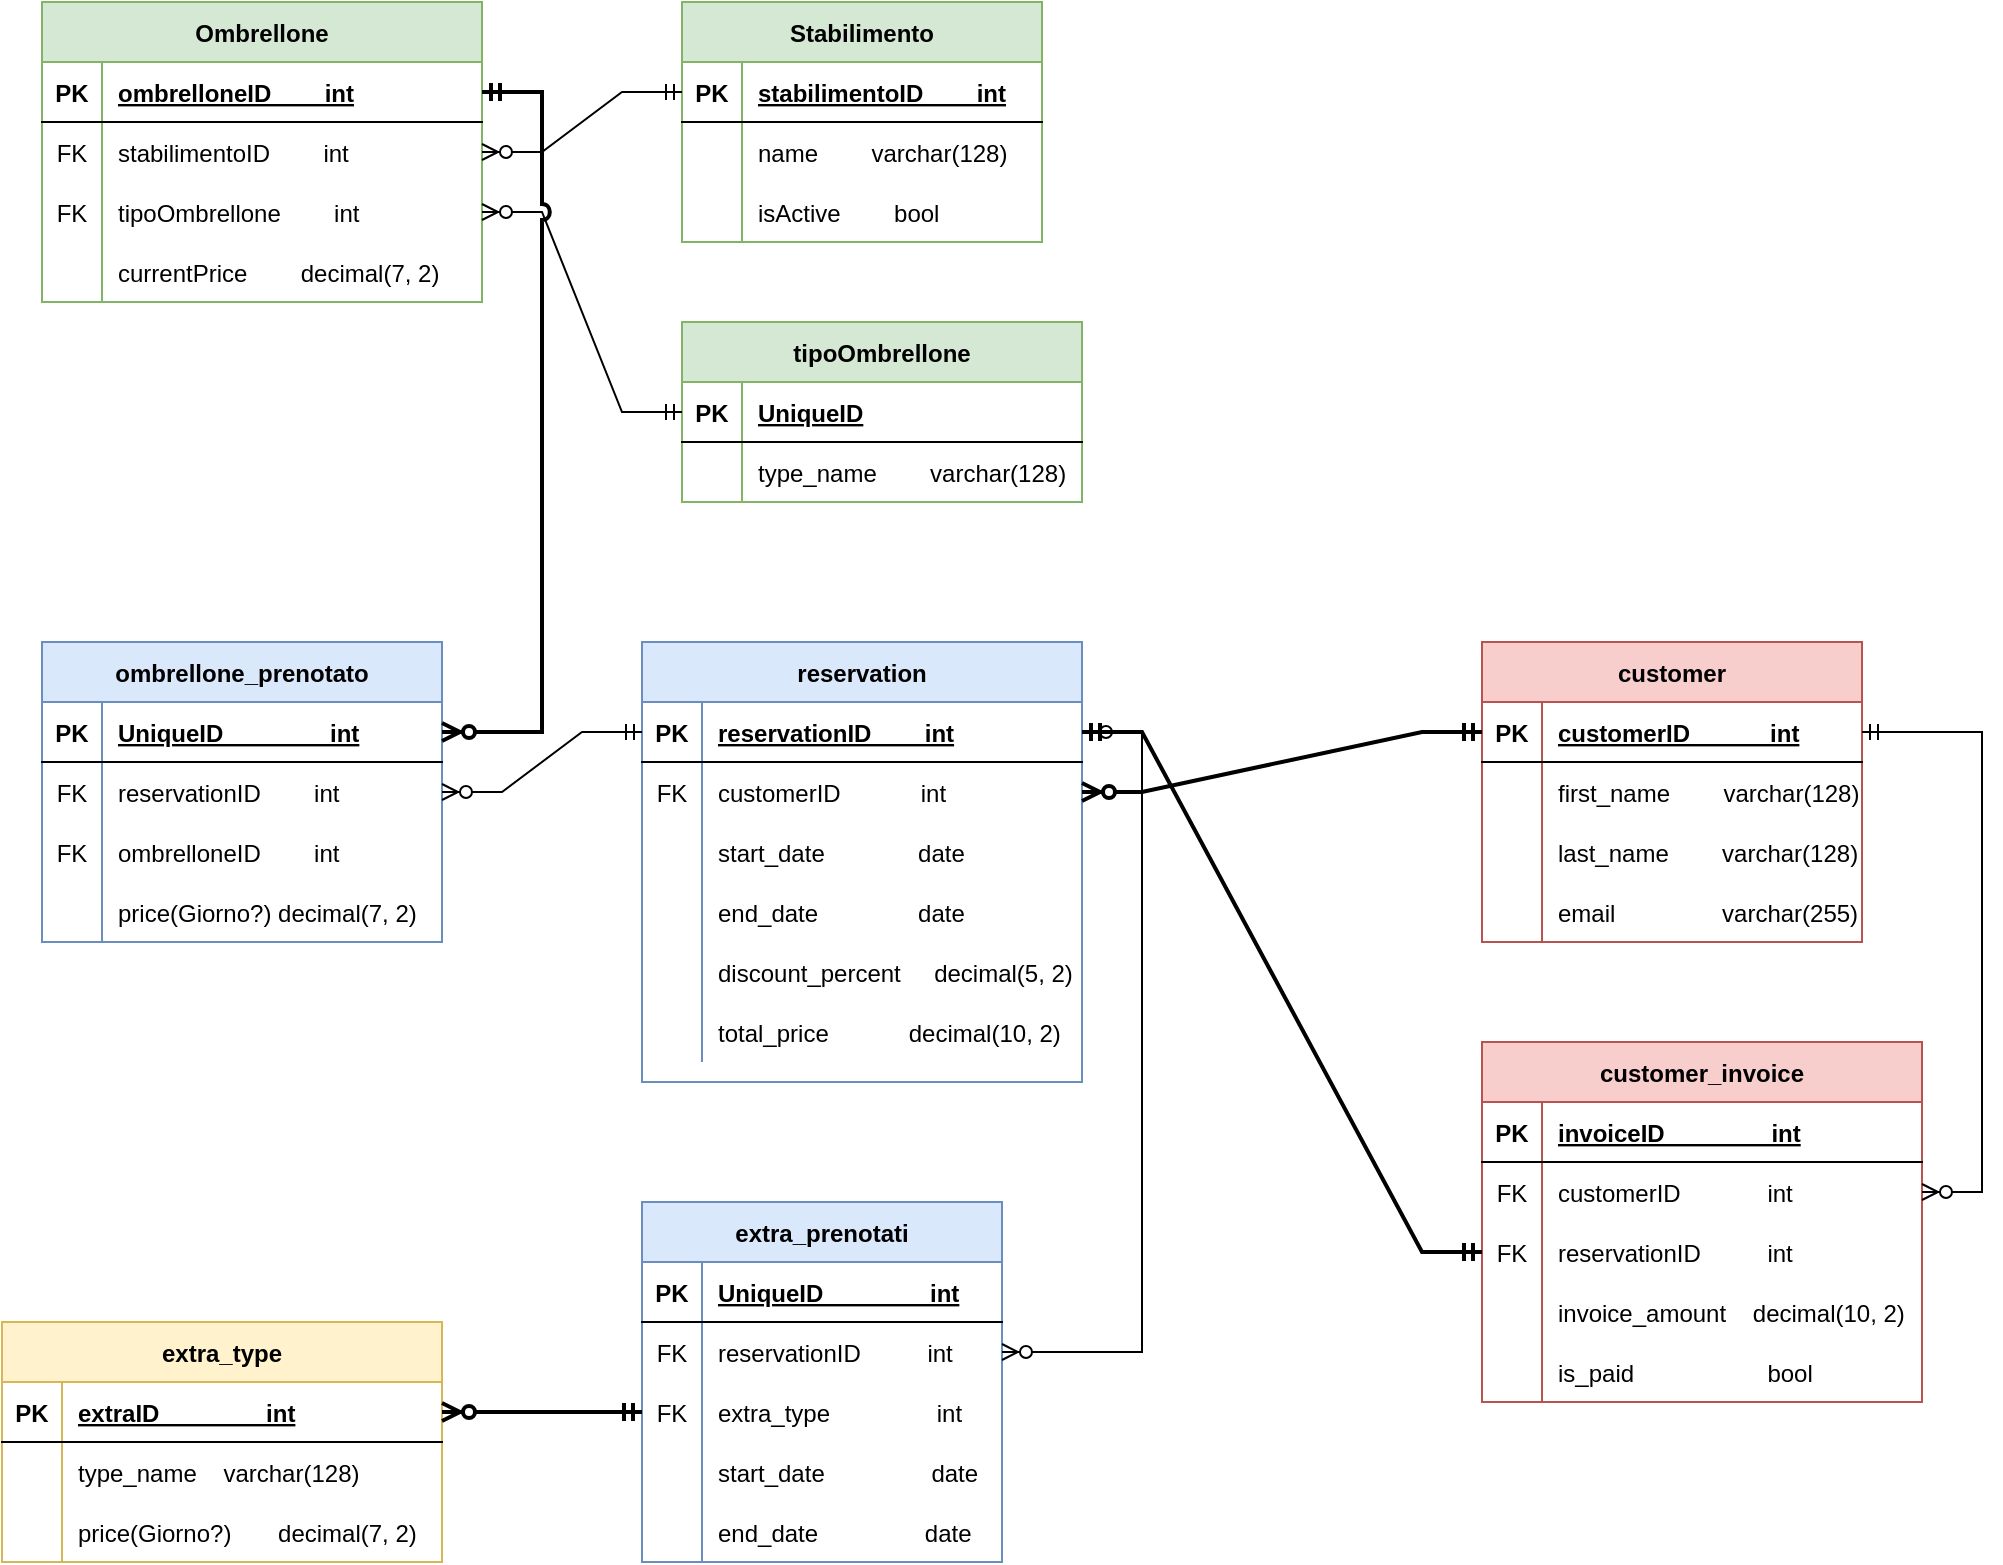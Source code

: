 <mxfile version="20.3.0" type="device"><diagram id="E8_Yv8nncWPbSeWfx9Kc" name="Pagina-1"><mxGraphModel dx="1102" dy="685" grid="1" gridSize="10" guides="1" tooltips="1" connect="1" arrows="1" fold="1" page="1" pageScale="1" pageWidth="827" pageHeight="1169" math="0" shadow="0"><root><mxCell id="0"/><mxCell id="1" parent="0"/><mxCell id="xMfqbGhzzLe_fZHRgeWY-1" value="Stabilimento" style="shape=table;startSize=30;container=1;collapsible=1;childLayout=tableLayout;fixedRows=1;rowLines=0;fontStyle=1;align=center;resizeLast=1;fillColor=#d5e8d4;strokeColor=#82b366;" parent="1" vertex="1"><mxGeometry x="360" y="40" width="180" height="120" as="geometry"/></mxCell><mxCell id="xMfqbGhzzLe_fZHRgeWY-2" value="" style="shape=tableRow;horizontal=0;startSize=0;swimlaneHead=0;swimlaneBody=0;fillColor=none;collapsible=0;dropTarget=0;points=[[0,0.5],[1,0.5]];portConstraint=eastwest;top=0;left=0;right=0;bottom=1;" parent="xMfqbGhzzLe_fZHRgeWY-1" vertex="1"><mxGeometry y="30" width="180" height="30" as="geometry"/></mxCell><mxCell id="xMfqbGhzzLe_fZHRgeWY-3" value="PK" style="shape=partialRectangle;connectable=0;fillColor=none;top=0;left=0;bottom=0;right=0;fontStyle=1;overflow=hidden;" parent="xMfqbGhzzLe_fZHRgeWY-2" vertex="1"><mxGeometry width="30" height="30" as="geometry"><mxRectangle width="30" height="30" as="alternateBounds"/></mxGeometry></mxCell><mxCell id="xMfqbGhzzLe_fZHRgeWY-4" value="stabilimentoID        int" style="shape=partialRectangle;connectable=0;fillColor=none;top=0;left=0;bottom=0;right=0;align=left;spacingLeft=6;fontStyle=5;overflow=hidden;" parent="xMfqbGhzzLe_fZHRgeWY-2" vertex="1"><mxGeometry x="30" width="150" height="30" as="geometry"><mxRectangle width="150" height="30" as="alternateBounds"/></mxGeometry></mxCell><mxCell id="xMfqbGhzzLe_fZHRgeWY-5" value="" style="shape=tableRow;horizontal=0;startSize=0;swimlaneHead=0;swimlaneBody=0;fillColor=none;collapsible=0;dropTarget=0;points=[[0,0.5],[1,0.5]];portConstraint=eastwest;top=0;left=0;right=0;bottom=0;" parent="xMfqbGhzzLe_fZHRgeWY-1" vertex="1"><mxGeometry y="60" width="180" height="30" as="geometry"/></mxCell><mxCell id="xMfqbGhzzLe_fZHRgeWY-6" value="" style="shape=partialRectangle;connectable=0;fillColor=none;top=0;left=0;bottom=0;right=0;editable=1;overflow=hidden;" parent="xMfqbGhzzLe_fZHRgeWY-5" vertex="1"><mxGeometry width="30" height="30" as="geometry"><mxRectangle width="30" height="30" as="alternateBounds"/></mxGeometry></mxCell><mxCell id="xMfqbGhzzLe_fZHRgeWY-7" value="name        varchar(128)" style="shape=partialRectangle;connectable=0;fillColor=none;top=0;left=0;bottom=0;right=0;align=left;spacingLeft=6;overflow=hidden;" parent="xMfqbGhzzLe_fZHRgeWY-5" vertex="1"><mxGeometry x="30" width="150" height="30" as="geometry"><mxRectangle width="150" height="30" as="alternateBounds"/></mxGeometry></mxCell><mxCell id="xMfqbGhzzLe_fZHRgeWY-8" value="" style="shape=tableRow;horizontal=0;startSize=0;swimlaneHead=0;swimlaneBody=0;fillColor=none;collapsible=0;dropTarget=0;points=[[0,0.5],[1,0.5]];portConstraint=eastwest;top=0;left=0;right=0;bottom=0;" parent="xMfqbGhzzLe_fZHRgeWY-1" vertex="1"><mxGeometry y="90" width="180" height="30" as="geometry"/></mxCell><mxCell id="xMfqbGhzzLe_fZHRgeWY-9" value="" style="shape=partialRectangle;connectable=0;fillColor=none;top=0;left=0;bottom=0;right=0;editable=1;overflow=hidden;" parent="xMfqbGhzzLe_fZHRgeWY-8" vertex="1"><mxGeometry width="30" height="30" as="geometry"><mxRectangle width="30" height="30" as="alternateBounds"/></mxGeometry></mxCell><mxCell id="xMfqbGhzzLe_fZHRgeWY-10" value="isActive        bool" style="shape=partialRectangle;connectable=0;fillColor=none;top=0;left=0;bottom=0;right=0;align=left;spacingLeft=6;overflow=hidden;" parent="xMfqbGhzzLe_fZHRgeWY-8" vertex="1"><mxGeometry x="30" width="150" height="30" as="geometry"><mxRectangle width="150" height="30" as="alternateBounds"/></mxGeometry></mxCell><mxCell id="xMfqbGhzzLe_fZHRgeWY-18" value="tipoOmbrellone" style="shape=table;startSize=30;container=1;collapsible=1;childLayout=tableLayout;fixedRows=1;rowLines=0;fontStyle=1;align=center;resizeLast=1;fillColor=#d5e8d4;strokeColor=#82b366;" parent="1" vertex="1"><mxGeometry x="360" y="200" width="200" height="90" as="geometry"/></mxCell><mxCell id="xMfqbGhzzLe_fZHRgeWY-19" value="" style="shape=tableRow;horizontal=0;startSize=0;swimlaneHead=0;swimlaneBody=0;fillColor=none;collapsible=0;dropTarget=0;points=[[0,0.5],[1,0.5]];portConstraint=eastwest;top=0;left=0;right=0;bottom=1;" parent="xMfqbGhzzLe_fZHRgeWY-18" vertex="1"><mxGeometry y="30" width="200" height="30" as="geometry"/></mxCell><mxCell id="xMfqbGhzzLe_fZHRgeWY-20" value="PK" style="shape=partialRectangle;connectable=0;fillColor=none;top=0;left=0;bottom=0;right=0;fontStyle=1;overflow=hidden;" parent="xMfqbGhzzLe_fZHRgeWY-19" vertex="1"><mxGeometry width="30" height="30" as="geometry"><mxRectangle width="30" height="30" as="alternateBounds"/></mxGeometry></mxCell><mxCell id="xMfqbGhzzLe_fZHRgeWY-21" value="UniqueID" style="shape=partialRectangle;connectable=0;fillColor=none;top=0;left=0;bottom=0;right=0;align=left;spacingLeft=6;fontStyle=5;overflow=hidden;" parent="xMfqbGhzzLe_fZHRgeWY-19" vertex="1"><mxGeometry x="30" width="170" height="30" as="geometry"><mxRectangle width="170" height="30" as="alternateBounds"/></mxGeometry></mxCell><mxCell id="xMfqbGhzzLe_fZHRgeWY-22" value="" style="shape=tableRow;horizontal=0;startSize=0;swimlaneHead=0;swimlaneBody=0;fillColor=none;collapsible=0;dropTarget=0;points=[[0,0.5],[1,0.5]];portConstraint=eastwest;top=0;left=0;right=0;bottom=0;" parent="xMfqbGhzzLe_fZHRgeWY-18" vertex="1"><mxGeometry y="60" width="200" height="30" as="geometry"/></mxCell><mxCell id="xMfqbGhzzLe_fZHRgeWY-23" value="" style="shape=partialRectangle;connectable=0;fillColor=none;top=0;left=0;bottom=0;right=0;editable=1;overflow=hidden;" parent="xMfqbGhzzLe_fZHRgeWY-22" vertex="1"><mxGeometry width="30" height="30" as="geometry"><mxRectangle width="30" height="30" as="alternateBounds"/></mxGeometry></mxCell><mxCell id="xMfqbGhzzLe_fZHRgeWY-24" value="type_name        varchar(128)" style="shape=partialRectangle;connectable=0;fillColor=none;top=0;left=0;bottom=0;right=0;align=left;spacingLeft=6;overflow=hidden;" parent="xMfqbGhzzLe_fZHRgeWY-22" vertex="1"><mxGeometry x="30" width="170" height="30" as="geometry"><mxRectangle width="170" height="30" as="alternateBounds"/></mxGeometry></mxCell><mxCell id="xMfqbGhzzLe_fZHRgeWY-31" value="Ombrellone" style="shape=table;startSize=30;container=1;collapsible=1;childLayout=tableLayout;fixedRows=1;rowLines=0;fontStyle=1;align=center;resizeLast=1;fillColor=#d5e8d4;strokeColor=#82b366;" parent="1" vertex="1"><mxGeometry x="40" y="40" width="220" height="150" as="geometry"/></mxCell><mxCell id="xMfqbGhzzLe_fZHRgeWY-32" value="" style="shape=tableRow;horizontal=0;startSize=0;swimlaneHead=0;swimlaneBody=0;fillColor=none;collapsible=0;dropTarget=0;points=[[0,0.5],[1,0.5]];portConstraint=eastwest;top=0;left=0;right=0;bottom=1;" parent="xMfqbGhzzLe_fZHRgeWY-31" vertex="1"><mxGeometry y="30" width="220" height="30" as="geometry"/></mxCell><mxCell id="xMfqbGhzzLe_fZHRgeWY-33" value="PK" style="shape=partialRectangle;connectable=0;fillColor=none;top=0;left=0;bottom=0;right=0;fontStyle=1;overflow=hidden;" parent="xMfqbGhzzLe_fZHRgeWY-32" vertex="1"><mxGeometry width="30" height="30" as="geometry"><mxRectangle width="30" height="30" as="alternateBounds"/></mxGeometry></mxCell><mxCell id="xMfqbGhzzLe_fZHRgeWY-34" value="ombrelloneID        int" style="shape=partialRectangle;connectable=0;fillColor=none;top=0;left=0;bottom=0;right=0;align=left;spacingLeft=6;fontStyle=5;overflow=hidden;" parent="xMfqbGhzzLe_fZHRgeWY-32" vertex="1"><mxGeometry x="30" width="190" height="30" as="geometry"><mxRectangle width="190" height="30" as="alternateBounds"/></mxGeometry></mxCell><mxCell id="xMfqbGhzzLe_fZHRgeWY-35" value="" style="shape=tableRow;horizontal=0;startSize=0;swimlaneHead=0;swimlaneBody=0;fillColor=none;collapsible=0;dropTarget=0;points=[[0,0.5],[1,0.5]];portConstraint=eastwest;top=0;left=0;right=0;bottom=0;" parent="xMfqbGhzzLe_fZHRgeWY-31" vertex="1"><mxGeometry y="60" width="220" height="30" as="geometry"/></mxCell><mxCell id="xMfqbGhzzLe_fZHRgeWY-36" value="FK" style="shape=partialRectangle;connectable=0;fillColor=none;top=0;left=0;bottom=0;right=0;editable=1;overflow=hidden;" parent="xMfqbGhzzLe_fZHRgeWY-35" vertex="1"><mxGeometry width="30" height="30" as="geometry"><mxRectangle width="30" height="30" as="alternateBounds"/></mxGeometry></mxCell><mxCell id="xMfqbGhzzLe_fZHRgeWY-37" value="stabilimentoID        int" style="shape=partialRectangle;connectable=0;fillColor=none;top=0;left=0;bottom=0;right=0;align=left;spacingLeft=6;overflow=hidden;" parent="xMfqbGhzzLe_fZHRgeWY-35" vertex="1"><mxGeometry x="30" width="190" height="30" as="geometry"><mxRectangle width="190" height="30" as="alternateBounds"/></mxGeometry></mxCell><mxCell id="xMfqbGhzzLe_fZHRgeWY-38" value="" style="shape=tableRow;horizontal=0;startSize=0;swimlaneHead=0;swimlaneBody=0;fillColor=none;collapsible=0;dropTarget=0;points=[[0,0.5],[1,0.5]];portConstraint=eastwest;top=0;left=0;right=0;bottom=0;" parent="xMfqbGhzzLe_fZHRgeWY-31" vertex="1"><mxGeometry y="90" width="220" height="30" as="geometry"/></mxCell><mxCell id="xMfqbGhzzLe_fZHRgeWY-39" value="FK" style="shape=partialRectangle;connectable=0;fillColor=none;top=0;left=0;bottom=0;right=0;editable=1;overflow=hidden;" parent="xMfqbGhzzLe_fZHRgeWY-38" vertex="1"><mxGeometry width="30" height="30" as="geometry"><mxRectangle width="30" height="30" as="alternateBounds"/></mxGeometry></mxCell><mxCell id="xMfqbGhzzLe_fZHRgeWY-40" value="tipoOmbrellone        int" style="shape=partialRectangle;connectable=0;fillColor=none;top=0;left=0;bottom=0;right=0;align=left;spacingLeft=6;overflow=hidden;" parent="xMfqbGhzzLe_fZHRgeWY-38" vertex="1"><mxGeometry x="30" width="190" height="30" as="geometry"><mxRectangle width="190" height="30" as="alternateBounds"/></mxGeometry></mxCell><mxCell id="xMfqbGhzzLe_fZHRgeWY-41" value="" style="shape=tableRow;horizontal=0;startSize=0;swimlaneHead=0;swimlaneBody=0;fillColor=none;collapsible=0;dropTarget=0;points=[[0,0.5],[1,0.5]];portConstraint=eastwest;top=0;left=0;right=0;bottom=0;" parent="xMfqbGhzzLe_fZHRgeWY-31" vertex="1"><mxGeometry y="120" width="220" height="30" as="geometry"/></mxCell><mxCell id="xMfqbGhzzLe_fZHRgeWY-42" value="" style="shape=partialRectangle;connectable=0;fillColor=none;top=0;left=0;bottom=0;right=0;editable=1;overflow=hidden;" parent="xMfqbGhzzLe_fZHRgeWY-41" vertex="1"><mxGeometry width="30" height="30" as="geometry"><mxRectangle width="30" height="30" as="alternateBounds"/></mxGeometry></mxCell><mxCell id="xMfqbGhzzLe_fZHRgeWY-43" value="currentPrice        decimal(7, 2)" style="shape=partialRectangle;connectable=0;fillColor=none;top=0;left=0;bottom=0;right=0;align=left;spacingLeft=6;overflow=hidden;" parent="xMfqbGhzzLe_fZHRgeWY-41" vertex="1"><mxGeometry x="30" width="190" height="30" as="geometry"><mxRectangle width="190" height="30" as="alternateBounds"/></mxGeometry></mxCell><mxCell id="xMfqbGhzzLe_fZHRgeWY-44" value="" style="edgeStyle=entityRelationEdgeStyle;fontSize=12;html=1;endArrow=ERzeroToMany;startArrow=ERmandOne;rounded=0;jumpStyle=arc;" parent="1" source="xMfqbGhzzLe_fZHRgeWY-19" target="xMfqbGhzzLe_fZHRgeWY-38" edge="1"><mxGeometry width="100" height="100" relative="1" as="geometry"><mxPoint x="360" y="200" as="sourcePoint"/><mxPoint x="460" y="100" as="targetPoint"/></mxGeometry></mxCell><mxCell id="xMfqbGhzzLe_fZHRgeWY-47" value="" style="edgeStyle=entityRelationEdgeStyle;fontSize=12;html=1;endArrow=ERzeroToMany;startArrow=ERmandOne;rounded=0;jumpStyle=arc;" parent="1" source="xMfqbGhzzLe_fZHRgeWY-2" target="xMfqbGhzzLe_fZHRgeWY-35" edge="1"><mxGeometry width="100" height="100" relative="1" as="geometry"><mxPoint x="50" y="90" as="sourcePoint"/><mxPoint x="-70" y="90" as="targetPoint"/></mxGeometry></mxCell><mxCell id="xMfqbGhzzLe_fZHRgeWY-48" value="ombrellone_prenotato" style="shape=table;startSize=30;container=1;collapsible=1;childLayout=tableLayout;fixedRows=1;rowLines=0;fontStyle=1;align=center;resizeLast=1;fillColor=#dae8fc;strokeColor=#6c8ebf;" parent="1" vertex="1"><mxGeometry x="40" y="360" width="200" height="150" as="geometry"/></mxCell><mxCell id="xMfqbGhzzLe_fZHRgeWY-49" value="" style="shape=tableRow;horizontal=0;startSize=0;swimlaneHead=0;swimlaneBody=0;fillColor=none;collapsible=0;dropTarget=0;points=[[0,0.5],[1,0.5]];portConstraint=eastwest;top=0;left=0;right=0;bottom=1;" parent="xMfqbGhzzLe_fZHRgeWY-48" vertex="1"><mxGeometry y="30" width="200" height="30" as="geometry"/></mxCell><mxCell id="xMfqbGhzzLe_fZHRgeWY-50" value="PK" style="shape=partialRectangle;connectable=0;fillColor=none;top=0;left=0;bottom=0;right=0;fontStyle=1;overflow=hidden;" parent="xMfqbGhzzLe_fZHRgeWY-49" vertex="1"><mxGeometry width="30" height="30" as="geometry"><mxRectangle width="30" height="30" as="alternateBounds"/></mxGeometry></mxCell><mxCell id="xMfqbGhzzLe_fZHRgeWY-51" value="UniqueID                int" style="shape=partialRectangle;connectable=0;fillColor=none;top=0;left=0;bottom=0;right=0;align=left;spacingLeft=6;fontStyle=5;overflow=hidden;" parent="xMfqbGhzzLe_fZHRgeWY-49" vertex="1"><mxGeometry x="30" width="170" height="30" as="geometry"><mxRectangle width="170" height="30" as="alternateBounds"/></mxGeometry></mxCell><mxCell id="xMfqbGhzzLe_fZHRgeWY-52" value="" style="shape=tableRow;horizontal=0;startSize=0;swimlaneHead=0;swimlaneBody=0;fillColor=none;collapsible=0;dropTarget=0;points=[[0,0.5],[1,0.5]];portConstraint=eastwest;top=0;left=0;right=0;bottom=0;" parent="xMfqbGhzzLe_fZHRgeWY-48" vertex="1"><mxGeometry y="60" width="200" height="30" as="geometry"/></mxCell><mxCell id="xMfqbGhzzLe_fZHRgeWY-53" value="FK" style="shape=partialRectangle;connectable=0;fillColor=none;top=0;left=0;bottom=0;right=0;editable=1;overflow=hidden;" parent="xMfqbGhzzLe_fZHRgeWY-52" vertex="1"><mxGeometry width="30" height="30" as="geometry"><mxRectangle width="30" height="30" as="alternateBounds"/></mxGeometry></mxCell><mxCell id="xMfqbGhzzLe_fZHRgeWY-54" value="reservationID        int" style="shape=partialRectangle;connectable=0;fillColor=none;top=0;left=0;bottom=0;right=0;align=left;spacingLeft=6;overflow=hidden;" parent="xMfqbGhzzLe_fZHRgeWY-52" vertex="1"><mxGeometry x="30" width="170" height="30" as="geometry"><mxRectangle width="170" height="30" as="alternateBounds"/></mxGeometry></mxCell><mxCell id="xMfqbGhzzLe_fZHRgeWY-55" value="" style="shape=tableRow;horizontal=0;startSize=0;swimlaneHead=0;swimlaneBody=0;fillColor=none;collapsible=0;dropTarget=0;points=[[0,0.5],[1,0.5]];portConstraint=eastwest;top=0;left=0;right=0;bottom=0;" parent="xMfqbGhzzLe_fZHRgeWY-48" vertex="1"><mxGeometry y="90" width="200" height="30" as="geometry"/></mxCell><mxCell id="xMfqbGhzzLe_fZHRgeWY-56" value="FK" style="shape=partialRectangle;connectable=0;fillColor=none;top=0;left=0;bottom=0;right=0;editable=1;overflow=hidden;" parent="xMfqbGhzzLe_fZHRgeWY-55" vertex="1"><mxGeometry width="30" height="30" as="geometry"><mxRectangle width="30" height="30" as="alternateBounds"/></mxGeometry></mxCell><mxCell id="xMfqbGhzzLe_fZHRgeWY-57" value="ombrelloneID        int" style="shape=partialRectangle;connectable=0;fillColor=none;top=0;left=0;bottom=0;right=0;align=left;spacingLeft=6;overflow=hidden;" parent="xMfqbGhzzLe_fZHRgeWY-55" vertex="1"><mxGeometry x="30" width="170" height="30" as="geometry"><mxRectangle width="170" height="30" as="alternateBounds"/></mxGeometry></mxCell><mxCell id="xMfqbGhzzLe_fZHRgeWY-81" value="" style="shape=tableRow;horizontal=0;startSize=0;swimlaneHead=0;swimlaneBody=0;fillColor=none;collapsible=0;dropTarget=0;points=[[0,0.5],[1,0.5]];portConstraint=eastwest;top=0;left=0;right=0;bottom=0;" parent="xMfqbGhzzLe_fZHRgeWY-48" vertex="1"><mxGeometry y="120" width="200" height="30" as="geometry"/></mxCell><mxCell id="xMfqbGhzzLe_fZHRgeWY-82" value="" style="shape=partialRectangle;connectable=0;fillColor=none;top=0;left=0;bottom=0;right=0;editable=1;overflow=hidden;" parent="xMfqbGhzzLe_fZHRgeWY-81" vertex="1"><mxGeometry width="30" height="30" as="geometry"><mxRectangle width="30" height="30" as="alternateBounds"/></mxGeometry></mxCell><mxCell id="xMfqbGhzzLe_fZHRgeWY-83" value="price(Giorno?) decimal(7, 2)" style="shape=partialRectangle;connectable=0;fillColor=none;top=0;left=0;bottom=0;right=0;align=left;spacingLeft=6;overflow=hidden;" parent="xMfqbGhzzLe_fZHRgeWY-81" vertex="1"><mxGeometry x="30" width="170" height="30" as="geometry"><mxRectangle width="170" height="30" as="alternateBounds"/></mxGeometry></mxCell><mxCell id="xMfqbGhzzLe_fZHRgeWY-61" value="reservation" style="shape=table;startSize=30;container=1;collapsible=1;childLayout=tableLayout;fixedRows=1;rowLines=0;fontStyle=1;align=center;resizeLast=1;fillColor=#dae8fc;strokeColor=#6c8ebf;" parent="1" vertex="1"><mxGeometry x="340" y="360" width="220" height="220" as="geometry"/></mxCell><mxCell id="xMfqbGhzzLe_fZHRgeWY-62" value="" style="shape=tableRow;horizontal=0;startSize=0;swimlaneHead=0;swimlaneBody=0;fillColor=none;collapsible=0;dropTarget=0;points=[[0,0.5],[1,0.5]];portConstraint=eastwest;top=0;left=0;right=0;bottom=1;" parent="xMfqbGhzzLe_fZHRgeWY-61" vertex="1"><mxGeometry y="30" width="220" height="30" as="geometry"/></mxCell><mxCell id="xMfqbGhzzLe_fZHRgeWY-63" value="PK" style="shape=partialRectangle;connectable=0;fillColor=none;top=0;left=0;bottom=0;right=0;fontStyle=1;overflow=hidden;" parent="xMfqbGhzzLe_fZHRgeWY-62" vertex="1"><mxGeometry width="30" height="30" as="geometry"><mxRectangle width="30" height="30" as="alternateBounds"/></mxGeometry></mxCell><mxCell id="xMfqbGhzzLe_fZHRgeWY-64" value="reservationID        int" style="shape=partialRectangle;connectable=0;fillColor=none;top=0;left=0;bottom=0;right=0;align=left;spacingLeft=6;fontStyle=5;overflow=hidden;" parent="xMfqbGhzzLe_fZHRgeWY-62" vertex="1"><mxGeometry x="30" width="190" height="30" as="geometry"><mxRectangle width="190" height="30" as="alternateBounds"/></mxGeometry></mxCell><mxCell id="xMfqbGhzzLe_fZHRgeWY-65" value="" style="shape=tableRow;horizontal=0;startSize=0;swimlaneHead=0;swimlaneBody=0;fillColor=none;collapsible=0;dropTarget=0;points=[[0,0.5],[1,0.5]];portConstraint=eastwest;top=0;left=0;right=0;bottom=0;" parent="xMfqbGhzzLe_fZHRgeWY-61" vertex="1"><mxGeometry y="60" width="220" height="30" as="geometry"/></mxCell><mxCell id="xMfqbGhzzLe_fZHRgeWY-66" value="FK" style="shape=partialRectangle;connectable=0;fillColor=none;top=0;left=0;bottom=0;right=0;editable=1;overflow=hidden;" parent="xMfqbGhzzLe_fZHRgeWY-65" vertex="1"><mxGeometry width="30" height="30" as="geometry"><mxRectangle width="30" height="30" as="alternateBounds"/></mxGeometry></mxCell><mxCell id="xMfqbGhzzLe_fZHRgeWY-67" value="customerID            int" style="shape=partialRectangle;connectable=0;fillColor=none;top=0;left=0;bottom=0;right=0;align=left;spacingLeft=6;overflow=hidden;" parent="xMfqbGhzzLe_fZHRgeWY-65" vertex="1"><mxGeometry x="30" width="190" height="30" as="geometry"><mxRectangle width="190" height="30" as="alternateBounds"/></mxGeometry></mxCell><mxCell id="xMfqbGhzzLe_fZHRgeWY-68" value="" style="shape=tableRow;horizontal=0;startSize=0;swimlaneHead=0;swimlaneBody=0;fillColor=none;collapsible=0;dropTarget=0;points=[[0,0.5],[1,0.5]];portConstraint=eastwest;top=0;left=0;right=0;bottom=0;" parent="xMfqbGhzzLe_fZHRgeWY-61" vertex="1"><mxGeometry y="90" width="220" height="30" as="geometry"/></mxCell><mxCell id="xMfqbGhzzLe_fZHRgeWY-69" value="" style="shape=partialRectangle;connectable=0;fillColor=none;top=0;left=0;bottom=0;right=0;editable=1;overflow=hidden;" parent="xMfqbGhzzLe_fZHRgeWY-68" vertex="1"><mxGeometry width="30" height="30" as="geometry"><mxRectangle width="30" height="30" as="alternateBounds"/></mxGeometry></mxCell><mxCell id="xMfqbGhzzLe_fZHRgeWY-70" value="start_date              date" style="shape=partialRectangle;connectable=0;fillColor=none;top=0;left=0;bottom=0;right=0;align=left;spacingLeft=6;overflow=hidden;" parent="xMfqbGhzzLe_fZHRgeWY-68" vertex="1"><mxGeometry x="30" width="190" height="30" as="geometry"><mxRectangle width="190" height="30" as="alternateBounds"/></mxGeometry></mxCell><mxCell id="xMfqbGhzzLe_fZHRgeWY-71" value="" style="shape=tableRow;horizontal=0;startSize=0;swimlaneHead=0;swimlaneBody=0;fillColor=none;collapsible=0;dropTarget=0;points=[[0,0.5],[1,0.5]];portConstraint=eastwest;top=0;left=0;right=0;bottom=0;" parent="xMfqbGhzzLe_fZHRgeWY-61" vertex="1"><mxGeometry y="120" width="220" height="30" as="geometry"/></mxCell><mxCell id="xMfqbGhzzLe_fZHRgeWY-72" value="" style="shape=partialRectangle;connectable=0;fillColor=none;top=0;left=0;bottom=0;right=0;editable=1;overflow=hidden;" parent="xMfqbGhzzLe_fZHRgeWY-71" vertex="1"><mxGeometry width="30" height="30" as="geometry"><mxRectangle width="30" height="30" as="alternateBounds"/></mxGeometry></mxCell><mxCell id="xMfqbGhzzLe_fZHRgeWY-73" value="end_date               date" style="shape=partialRectangle;connectable=0;fillColor=none;top=0;left=0;bottom=0;right=0;align=left;spacingLeft=6;overflow=hidden;" parent="xMfqbGhzzLe_fZHRgeWY-71" vertex="1"><mxGeometry x="30" width="190" height="30" as="geometry"><mxRectangle width="190" height="30" as="alternateBounds"/></mxGeometry></mxCell><mxCell id="xMfqbGhzzLe_fZHRgeWY-84" value="" style="shape=tableRow;horizontal=0;startSize=0;swimlaneHead=0;swimlaneBody=0;fillColor=none;collapsible=0;dropTarget=0;points=[[0,0.5],[1,0.5]];portConstraint=eastwest;top=0;left=0;right=0;bottom=0;" parent="xMfqbGhzzLe_fZHRgeWY-61" vertex="1"><mxGeometry y="150" width="220" height="30" as="geometry"/></mxCell><mxCell id="xMfqbGhzzLe_fZHRgeWY-85" value="" style="shape=partialRectangle;connectable=0;fillColor=none;top=0;left=0;bottom=0;right=0;editable=1;overflow=hidden;" parent="xMfqbGhzzLe_fZHRgeWY-84" vertex="1"><mxGeometry width="30" height="30" as="geometry"><mxRectangle width="30" height="30" as="alternateBounds"/></mxGeometry></mxCell><mxCell id="xMfqbGhzzLe_fZHRgeWY-86" value="discount_percent     decimal(5, 2)" style="shape=partialRectangle;connectable=0;fillColor=none;top=0;left=0;bottom=0;right=0;align=left;spacingLeft=6;overflow=hidden;" parent="xMfqbGhzzLe_fZHRgeWY-84" vertex="1"><mxGeometry x="30" width="190" height="30" as="geometry"><mxRectangle width="190" height="30" as="alternateBounds"/></mxGeometry></mxCell><mxCell id="xMfqbGhzzLe_fZHRgeWY-91" value="" style="shape=tableRow;horizontal=0;startSize=0;swimlaneHead=0;swimlaneBody=0;fillColor=none;collapsible=0;dropTarget=0;points=[[0,0.5],[1,0.5]];portConstraint=eastwest;top=0;left=0;right=0;bottom=0;" parent="xMfqbGhzzLe_fZHRgeWY-61" vertex="1"><mxGeometry y="180" width="220" height="30" as="geometry"/></mxCell><mxCell id="xMfqbGhzzLe_fZHRgeWY-92" value="" style="shape=partialRectangle;connectable=0;fillColor=none;top=0;left=0;bottom=0;right=0;editable=1;overflow=hidden;" parent="xMfqbGhzzLe_fZHRgeWY-91" vertex="1"><mxGeometry width="30" height="30" as="geometry"><mxRectangle width="30" height="30" as="alternateBounds"/></mxGeometry></mxCell><mxCell id="xMfqbGhzzLe_fZHRgeWY-93" value="total_price            decimal(10, 2)" style="shape=partialRectangle;connectable=0;fillColor=none;top=0;left=0;bottom=0;right=0;align=left;spacingLeft=6;overflow=hidden;" parent="xMfqbGhzzLe_fZHRgeWY-91" vertex="1"><mxGeometry x="30" width="190" height="30" as="geometry"><mxRectangle width="190" height="30" as="alternateBounds"/></mxGeometry></mxCell><mxCell id="xMfqbGhzzLe_fZHRgeWY-94" value="extra_prenotati" style="shape=table;startSize=30;container=1;collapsible=1;childLayout=tableLayout;fixedRows=1;rowLines=0;fontStyle=1;align=center;resizeLast=1;fillColor=#dae8fc;strokeColor=#6c8ebf;" parent="1" vertex="1"><mxGeometry x="340" y="640" width="180" height="180" as="geometry"/></mxCell><mxCell id="xMfqbGhzzLe_fZHRgeWY-95" value="" style="shape=tableRow;horizontal=0;startSize=0;swimlaneHead=0;swimlaneBody=0;fillColor=none;collapsible=0;dropTarget=0;points=[[0,0.5],[1,0.5]];portConstraint=eastwest;top=0;left=0;right=0;bottom=1;" parent="xMfqbGhzzLe_fZHRgeWY-94" vertex="1"><mxGeometry y="30" width="180" height="30" as="geometry"/></mxCell><mxCell id="xMfqbGhzzLe_fZHRgeWY-96" value="PK" style="shape=partialRectangle;connectable=0;fillColor=none;top=0;left=0;bottom=0;right=0;fontStyle=1;overflow=hidden;" parent="xMfqbGhzzLe_fZHRgeWY-95" vertex="1"><mxGeometry width="30" height="30" as="geometry"><mxRectangle width="30" height="30" as="alternateBounds"/></mxGeometry></mxCell><mxCell id="xMfqbGhzzLe_fZHRgeWY-97" value="UniqueID                int" style="shape=partialRectangle;connectable=0;fillColor=none;top=0;left=0;bottom=0;right=0;align=left;spacingLeft=6;fontStyle=5;overflow=hidden;" parent="xMfqbGhzzLe_fZHRgeWY-95" vertex="1"><mxGeometry x="30" width="150" height="30" as="geometry"><mxRectangle width="150" height="30" as="alternateBounds"/></mxGeometry></mxCell><mxCell id="xMfqbGhzzLe_fZHRgeWY-98" value="" style="shape=tableRow;horizontal=0;startSize=0;swimlaneHead=0;swimlaneBody=0;fillColor=none;collapsible=0;dropTarget=0;points=[[0,0.5],[1,0.5]];portConstraint=eastwest;top=0;left=0;right=0;bottom=0;" parent="xMfqbGhzzLe_fZHRgeWY-94" vertex="1"><mxGeometry y="60" width="180" height="30" as="geometry"/></mxCell><mxCell id="xMfqbGhzzLe_fZHRgeWY-99" value="FK" style="shape=partialRectangle;connectable=0;fillColor=none;top=0;left=0;bottom=0;right=0;editable=1;overflow=hidden;" parent="xMfqbGhzzLe_fZHRgeWY-98" vertex="1"><mxGeometry width="30" height="30" as="geometry"><mxRectangle width="30" height="30" as="alternateBounds"/></mxGeometry></mxCell><mxCell id="xMfqbGhzzLe_fZHRgeWY-100" value="reservationID          int" style="shape=partialRectangle;connectable=0;fillColor=none;top=0;left=0;bottom=0;right=0;align=left;spacingLeft=6;overflow=hidden;" parent="xMfqbGhzzLe_fZHRgeWY-98" vertex="1"><mxGeometry x="30" width="150" height="30" as="geometry"><mxRectangle width="150" height="30" as="alternateBounds"/></mxGeometry></mxCell><mxCell id="xMfqbGhzzLe_fZHRgeWY-111" value="" style="shape=tableRow;horizontal=0;startSize=0;swimlaneHead=0;swimlaneBody=0;fillColor=none;collapsible=0;dropTarget=0;points=[[0,0.5],[1,0.5]];portConstraint=eastwest;top=0;left=0;right=0;bottom=0;" parent="xMfqbGhzzLe_fZHRgeWY-94" vertex="1"><mxGeometry y="90" width="180" height="30" as="geometry"/></mxCell><mxCell id="xMfqbGhzzLe_fZHRgeWY-112" value="FK" style="shape=partialRectangle;connectable=0;fillColor=none;top=0;left=0;bottom=0;right=0;editable=1;overflow=hidden;" parent="xMfqbGhzzLe_fZHRgeWY-111" vertex="1"><mxGeometry width="30" height="30" as="geometry"><mxRectangle width="30" height="30" as="alternateBounds"/></mxGeometry></mxCell><mxCell id="xMfqbGhzzLe_fZHRgeWY-113" value="extra_type                int" style="shape=partialRectangle;connectable=0;fillColor=none;top=0;left=0;bottom=0;right=0;align=left;spacingLeft=6;overflow=hidden;" parent="xMfqbGhzzLe_fZHRgeWY-111" vertex="1"><mxGeometry x="30" width="150" height="30" as="geometry"><mxRectangle width="150" height="30" as="alternateBounds"/></mxGeometry></mxCell><mxCell id="xMfqbGhzzLe_fZHRgeWY-101" value="" style="shape=tableRow;horizontal=0;startSize=0;swimlaneHead=0;swimlaneBody=0;fillColor=none;collapsible=0;dropTarget=0;points=[[0,0.5],[1,0.5]];portConstraint=eastwest;top=0;left=0;right=0;bottom=0;" parent="xMfqbGhzzLe_fZHRgeWY-94" vertex="1"><mxGeometry y="120" width="180" height="30" as="geometry"/></mxCell><mxCell id="xMfqbGhzzLe_fZHRgeWY-102" value="" style="shape=partialRectangle;connectable=0;fillColor=none;top=0;left=0;bottom=0;right=0;editable=1;overflow=hidden;" parent="xMfqbGhzzLe_fZHRgeWY-101" vertex="1"><mxGeometry width="30" height="30" as="geometry"><mxRectangle width="30" height="30" as="alternateBounds"/></mxGeometry></mxCell><mxCell id="xMfqbGhzzLe_fZHRgeWY-103" value="start_date                date" style="shape=partialRectangle;connectable=0;fillColor=none;top=0;left=0;bottom=0;right=0;align=left;spacingLeft=6;overflow=hidden;" parent="xMfqbGhzzLe_fZHRgeWY-101" vertex="1"><mxGeometry x="30" width="150" height="30" as="geometry"><mxRectangle width="150" height="30" as="alternateBounds"/></mxGeometry></mxCell><mxCell id="xMfqbGhzzLe_fZHRgeWY-104" value="" style="shape=tableRow;horizontal=0;startSize=0;swimlaneHead=0;swimlaneBody=0;fillColor=none;collapsible=0;dropTarget=0;points=[[0,0.5],[1,0.5]];portConstraint=eastwest;top=0;left=0;right=0;bottom=0;" parent="xMfqbGhzzLe_fZHRgeWY-94" vertex="1"><mxGeometry y="150" width="180" height="30" as="geometry"/></mxCell><mxCell id="xMfqbGhzzLe_fZHRgeWY-105" value="" style="shape=partialRectangle;connectable=0;fillColor=none;top=0;left=0;bottom=0;right=0;editable=1;overflow=hidden;" parent="xMfqbGhzzLe_fZHRgeWY-104" vertex="1"><mxGeometry width="30" height="30" as="geometry"><mxRectangle width="30" height="30" as="alternateBounds"/></mxGeometry></mxCell><mxCell id="xMfqbGhzzLe_fZHRgeWY-106" value="end_date                date" style="shape=partialRectangle;connectable=0;fillColor=none;top=0;left=0;bottom=0;right=0;align=left;spacingLeft=6;overflow=hidden;" parent="xMfqbGhzzLe_fZHRgeWY-104" vertex="1"><mxGeometry x="30" width="150" height="30" as="geometry"><mxRectangle width="150" height="30" as="alternateBounds"/></mxGeometry></mxCell><mxCell id="xMfqbGhzzLe_fZHRgeWY-115" value="" style="edgeStyle=entityRelationEdgeStyle;fontSize=12;html=1;endArrow=ERzeroToMany;startArrow=ERzeroToOne;rounded=0;entryX=1;entryY=0.5;entryDx=0;entryDy=0;" parent="1" source="xMfqbGhzzLe_fZHRgeWY-62" target="xMfqbGhzzLe_fZHRgeWY-98" edge="1"><mxGeometry width="100" height="100" relative="1" as="geometry"><mxPoint x="310" y="720" as="sourcePoint"/><mxPoint x="410" y="620" as="targetPoint"/></mxGeometry></mxCell><mxCell id="xMfqbGhzzLe_fZHRgeWY-116" value="" style="edgeStyle=entityRelationEdgeStyle;fontSize=12;html=1;endArrow=ERzeroToMany;startArrow=ERmandOne;rounded=0;entryX=1;entryY=0.5;entryDx=0;entryDy=0;exitX=0;exitY=0.5;exitDx=0;exitDy=0;" parent="1" source="xMfqbGhzzLe_fZHRgeWY-62" target="xMfqbGhzzLe_fZHRgeWY-52" edge="1"><mxGeometry width="100" height="100" relative="1" as="geometry"><mxPoint x="240" y="550" as="sourcePoint"/><mxPoint x="340" y="450" as="targetPoint"/></mxGeometry></mxCell><mxCell id="xMfqbGhzzLe_fZHRgeWY-117" value="extra_type" style="shape=table;startSize=30;container=1;collapsible=1;childLayout=tableLayout;fixedRows=1;rowLines=0;fontStyle=1;align=center;resizeLast=1;fillColor=#fff2cc;strokeColor=#d6b656;" parent="1" vertex="1"><mxGeometry x="20" y="700" width="220" height="120" as="geometry"/></mxCell><mxCell id="xMfqbGhzzLe_fZHRgeWY-118" value="" style="shape=tableRow;horizontal=0;startSize=0;swimlaneHead=0;swimlaneBody=0;fillColor=none;collapsible=0;dropTarget=0;points=[[0,0.5],[1,0.5]];portConstraint=eastwest;top=0;left=0;right=0;bottom=1;" parent="xMfqbGhzzLe_fZHRgeWY-117" vertex="1"><mxGeometry y="30" width="220" height="30" as="geometry"/></mxCell><mxCell id="xMfqbGhzzLe_fZHRgeWY-119" value="PK" style="shape=partialRectangle;connectable=0;fillColor=none;top=0;left=0;bottom=0;right=0;fontStyle=1;overflow=hidden;" parent="xMfqbGhzzLe_fZHRgeWY-118" vertex="1"><mxGeometry width="30" height="30" as="geometry"><mxRectangle width="30" height="30" as="alternateBounds"/></mxGeometry></mxCell><mxCell id="xMfqbGhzzLe_fZHRgeWY-120" value="extraID                int" style="shape=partialRectangle;connectable=0;fillColor=none;top=0;left=0;bottom=0;right=0;align=left;spacingLeft=6;fontStyle=5;overflow=hidden;" parent="xMfqbGhzzLe_fZHRgeWY-118" vertex="1"><mxGeometry x="30" width="190" height="30" as="geometry"><mxRectangle width="190" height="30" as="alternateBounds"/></mxGeometry></mxCell><mxCell id="xMfqbGhzzLe_fZHRgeWY-121" value="" style="shape=tableRow;horizontal=0;startSize=0;swimlaneHead=0;swimlaneBody=0;fillColor=none;collapsible=0;dropTarget=0;points=[[0,0.5],[1,0.5]];portConstraint=eastwest;top=0;left=0;right=0;bottom=0;" parent="xMfqbGhzzLe_fZHRgeWY-117" vertex="1"><mxGeometry y="60" width="220" height="30" as="geometry"/></mxCell><mxCell id="xMfqbGhzzLe_fZHRgeWY-122" value="" style="shape=partialRectangle;connectable=0;fillColor=none;top=0;left=0;bottom=0;right=0;editable=1;overflow=hidden;" parent="xMfqbGhzzLe_fZHRgeWY-121" vertex="1"><mxGeometry width="30" height="30" as="geometry"><mxRectangle width="30" height="30" as="alternateBounds"/></mxGeometry></mxCell><mxCell id="xMfqbGhzzLe_fZHRgeWY-123" value="type_name    varchar(128)" style="shape=partialRectangle;connectable=0;fillColor=none;top=0;left=0;bottom=0;right=0;align=left;spacingLeft=6;overflow=hidden;" parent="xMfqbGhzzLe_fZHRgeWY-121" vertex="1"><mxGeometry x="30" width="190" height="30" as="geometry"><mxRectangle width="190" height="30" as="alternateBounds"/></mxGeometry></mxCell><mxCell id="xMfqbGhzzLe_fZHRgeWY-124" value="" style="shape=tableRow;horizontal=0;startSize=0;swimlaneHead=0;swimlaneBody=0;fillColor=none;collapsible=0;dropTarget=0;points=[[0,0.5],[1,0.5]];portConstraint=eastwest;top=0;left=0;right=0;bottom=0;" parent="xMfqbGhzzLe_fZHRgeWY-117" vertex="1"><mxGeometry y="90" width="220" height="30" as="geometry"/></mxCell><mxCell id="xMfqbGhzzLe_fZHRgeWY-125" value="" style="shape=partialRectangle;connectable=0;fillColor=none;top=0;left=0;bottom=0;right=0;editable=1;overflow=hidden;" parent="xMfqbGhzzLe_fZHRgeWY-124" vertex="1"><mxGeometry width="30" height="30" as="geometry"><mxRectangle width="30" height="30" as="alternateBounds"/></mxGeometry></mxCell><mxCell id="xMfqbGhzzLe_fZHRgeWY-126" value="price(Giorno?)       decimal(7, 2)" style="shape=partialRectangle;connectable=0;fillColor=none;top=0;left=0;bottom=0;right=0;align=left;spacingLeft=6;overflow=hidden;" parent="xMfqbGhzzLe_fZHRgeWY-124" vertex="1"><mxGeometry x="30" width="190" height="30" as="geometry"><mxRectangle width="190" height="30" as="alternateBounds"/></mxGeometry></mxCell><mxCell id="xMfqbGhzzLe_fZHRgeWY-130" value="" style="edgeStyle=entityRelationEdgeStyle;fontSize=12;html=1;endArrow=ERzeroToMany;startArrow=ERmandOne;rounded=0;strokeWidth=2;" parent="1" source="xMfqbGhzzLe_fZHRgeWY-111" target="xMfqbGhzzLe_fZHRgeWY-118" edge="1"><mxGeometry width="100" height="100" relative="1" as="geometry"><mxPoint x="-70" y="670" as="sourcePoint"/><mxPoint x="30" y="570" as="targetPoint"/></mxGeometry></mxCell><mxCell id="xMfqbGhzzLe_fZHRgeWY-134" value="" style="edgeStyle=entityRelationEdgeStyle;fontSize=12;html=1;endArrow=ERzeroToMany;startArrow=ERmandOne;rounded=0;strokeWidth=2;jumpStyle=arc;" parent="1" source="xMfqbGhzzLe_fZHRgeWY-32" target="xMfqbGhzzLe_fZHRgeWY-49" edge="1"><mxGeometry width="100" height="100" relative="1" as="geometry"><mxPoint x="-10" y="265" as="sourcePoint"/><mxPoint x="-110" y="490" as="targetPoint"/></mxGeometry></mxCell><mxCell id="xMfqbGhzzLe_fZHRgeWY-135" value="customer" style="shape=table;startSize=30;container=1;collapsible=1;childLayout=tableLayout;fixedRows=1;rowLines=0;fontStyle=1;align=center;resizeLast=1;fillColor=#f8cecc;strokeColor=#b85450;" parent="1" vertex="1"><mxGeometry x="760" y="360" width="190" height="150" as="geometry"/></mxCell><mxCell id="xMfqbGhzzLe_fZHRgeWY-136" value="" style="shape=tableRow;horizontal=0;startSize=0;swimlaneHead=0;swimlaneBody=0;fillColor=none;collapsible=0;dropTarget=0;points=[[0,0.5],[1,0.5]];portConstraint=eastwest;top=0;left=0;right=0;bottom=1;" parent="xMfqbGhzzLe_fZHRgeWY-135" vertex="1"><mxGeometry y="30" width="190" height="30" as="geometry"/></mxCell><mxCell id="xMfqbGhzzLe_fZHRgeWY-137" value="PK" style="shape=partialRectangle;connectable=0;fillColor=none;top=0;left=0;bottom=0;right=0;fontStyle=1;overflow=hidden;" parent="xMfqbGhzzLe_fZHRgeWY-136" vertex="1"><mxGeometry width="30" height="30" as="geometry"><mxRectangle width="30" height="30" as="alternateBounds"/></mxGeometry></mxCell><mxCell id="xMfqbGhzzLe_fZHRgeWY-138" value="customerID            int" style="shape=partialRectangle;connectable=0;fillColor=none;top=0;left=0;bottom=0;right=0;align=left;spacingLeft=6;fontStyle=5;overflow=hidden;" parent="xMfqbGhzzLe_fZHRgeWY-136" vertex="1"><mxGeometry x="30" width="160" height="30" as="geometry"><mxRectangle width="160" height="30" as="alternateBounds"/></mxGeometry></mxCell><mxCell id="xMfqbGhzzLe_fZHRgeWY-139" value="" style="shape=tableRow;horizontal=0;startSize=0;swimlaneHead=0;swimlaneBody=0;fillColor=none;collapsible=0;dropTarget=0;points=[[0,0.5],[1,0.5]];portConstraint=eastwest;top=0;left=0;right=0;bottom=0;" parent="xMfqbGhzzLe_fZHRgeWY-135" vertex="1"><mxGeometry y="60" width="190" height="30" as="geometry"/></mxCell><mxCell id="xMfqbGhzzLe_fZHRgeWY-140" value="" style="shape=partialRectangle;connectable=0;fillColor=none;top=0;left=0;bottom=0;right=0;editable=1;overflow=hidden;" parent="xMfqbGhzzLe_fZHRgeWY-139" vertex="1"><mxGeometry width="30" height="30" as="geometry"><mxRectangle width="30" height="30" as="alternateBounds"/></mxGeometry></mxCell><mxCell id="xMfqbGhzzLe_fZHRgeWY-141" value="first_name        varchar(128)" style="shape=partialRectangle;connectable=0;fillColor=none;top=0;left=0;bottom=0;right=0;align=left;spacingLeft=6;overflow=hidden;" parent="xMfqbGhzzLe_fZHRgeWY-139" vertex="1"><mxGeometry x="30" width="160" height="30" as="geometry"><mxRectangle width="160" height="30" as="alternateBounds"/></mxGeometry></mxCell><mxCell id="xMfqbGhzzLe_fZHRgeWY-142" value="" style="shape=tableRow;horizontal=0;startSize=0;swimlaneHead=0;swimlaneBody=0;fillColor=none;collapsible=0;dropTarget=0;points=[[0,0.5],[1,0.5]];portConstraint=eastwest;top=0;left=0;right=0;bottom=0;" parent="xMfqbGhzzLe_fZHRgeWY-135" vertex="1"><mxGeometry y="90" width="190" height="30" as="geometry"/></mxCell><mxCell id="xMfqbGhzzLe_fZHRgeWY-143" value="" style="shape=partialRectangle;connectable=0;fillColor=none;top=0;left=0;bottom=0;right=0;editable=1;overflow=hidden;" parent="xMfqbGhzzLe_fZHRgeWY-142" vertex="1"><mxGeometry width="30" height="30" as="geometry"><mxRectangle width="30" height="30" as="alternateBounds"/></mxGeometry></mxCell><mxCell id="xMfqbGhzzLe_fZHRgeWY-144" value="last_name        varchar(128)" style="shape=partialRectangle;connectable=0;fillColor=none;top=0;left=0;bottom=0;right=0;align=left;spacingLeft=6;overflow=hidden;" parent="xMfqbGhzzLe_fZHRgeWY-142" vertex="1"><mxGeometry x="30" width="160" height="30" as="geometry"><mxRectangle width="160" height="30" as="alternateBounds"/></mxGeometry></mxCell><mxCell id="xMfqbGhzzLe_fZHRgeWY-145" value="" style="shape=tableRow;horizontal=0;startSize=0;swimlaneHead=0;swimlaneBody=0;fillColor=none;collapsible=0;dropTarget=0;points=[[0,0.5],[1,0.5]];portConstraint=eastwest;top=0;left=0;right=0;bottom=0;" parent="xMfqbGhzzLe_fZHRgeWY-135" vertex="1"><mxGeometry y="120" width="190" height="30" as="geometry"/></mxCell><mxCell id="xMfqbGhzzLe_fZHRgeWY-146" value="" style="shape=partialRectangle;connectable=0;fillColor=none;top=0;left=0;bottom=0;right=0;editable=1;overflow=hidden;" parent="xMfqbGhzzLe_fZHRgeWY-145" vertex="1"><mxGeometry width="30" height="30" as="geometry"><mxRectangle width="30" height="30" as="alternateBounds"/></mxGeometry></mxCell><mxCell id="xMfqbGhzzLe_fZHRgeWY-147" value="email                varchar(255)" style="shape=partialRectangle;connectable=0;fillColor=none;top=0;left=0;bottom=0;right=0;align=left;spacingLeft=6;overflow=hidden;" parent="xMfqbGhzzLe_fZHRgeWY-145" vertex="1"><mxGeometry x="30" width="160" height="30" as="geometry"><mxRectangle width="160" height="30" as="alternateBounds"/></mxGeometry></mxCell><mxCell id="xMfqbGhzzLe_fZHRgeWY-148" value="customer_invoice" style="shape=table;startSize=30;container=1;collapsible=1;childLayout=tableLayout;fixedRows=1;rowLines=0;fontStyle=1;align=center;resizeLast=1;fillColor=#f8cecc;strokeColor=#b85450;" parent="1" vertex="1"><mxGeometry x="760" y="560" width="220" height="180" as="geometry"/></mxCell><mxCell id="xMfqbGhzzLe_fZHRgeWY-149" value="" style="shape=tableRow;horizontal=0;startSize=0;swimlaneHead=0;swimlaneBody=0;fillColor=none;collapsible=0;dropTarget=0;points=[[0,0.5],[1,0.5]];portConstraint=eastwest;top=0;left=0;right=0;bottom=1;" parent="xMfqbGhzzLe_fZHRgeWY-148" vertex="1"><mxGeometry y="30" width="220" height="30" as="geometry"/></mxCell><mxCell id="xMfqbGhzzLe_fZHRgeWY-150" value="PK" style="shape=partialRectangle;connectable=0;fillColor=none;top=0;left=0;bottom=0;right=0;fontStyle=1;overflow=hidden;" parent="xMfqbGhzzLe_fZHRgeWY-149" vertex="1"><mxGeometry width="30" height="30" as="geometry"><mxRectangle width="30" height="30" as="alternateBounds"/></mxGeometry></mxCell><mxCell id="xMfqbGhzzLe_fZHRgeWY-151" value="invoiceID                int" style="shape=partialRectangle;connectable=0;fillColor=none;top=0;left=0;bottom=0;right=0;align=left;spacingLeft=6;fontStyle=5;overflow=hidden;" parent="xMfqbGhzzLe_fZHRgeWY-149" vertex="1"><mxGeometry x="30" width="190" height="30" as="geometry"><mxRectangle width="190" height="30" as="alternateBounds"/></mxGeometry></mxCell><mxCell id="xMfqbGhzzLe_fZHRgeWY-152" value="" style="shape=tableRow;horizontal=0;startSize=0;swimlaneHead=0;swimlaneBody=0;fillColor=none;collapsible=0;dropTarget=0;points=[[0,0.5],[1,0.5]];portConstraint=eastwest;top=0;left=0;right=0;bottom=0;" parent="xMfqbGhzzLe_fZHRgeWY-148" vertex="1"><mxGeometry y="60" width="220" height="30" as="geometry"/></mxCell><mxCell id="xMfqbGhzzLe_fZHRgeWY-153" value="FK" style="shape=partialRectangle;connectable=0;fillColor=none;top=0;left=0;bottom=0;right=0;editable=1;overflow=hidden;" parent="xMfqbGhzzLe_fZHRgeWY-152" vertex="1"><mxGeometry width="30" height="30" as="geometry"><mxRectangle width="30" height="30" as="alternateBounds"/></mxGeometry></mxCell><mxCell id="xMfqbGhzzLe_fZHRgeWY-154" value="customerID              int" style="shape=partialRectangle;connectable=0;fillColor=none;top=0;left=0;bottom=0;right=0;align=left;spacingLeft=6;overflow=hidden;" parent="xMfqbGhzzLe_fZHRgeWY-152" vertex="1"><mxGeometry x="30" width="190" height="30" as="geometry"><mxRectangle width="190" height="30" as="alternateBounds"/></mxGeometry></mxCell><mxCell id="xMfqbGhzzLe_fZHRgeWY-155" value="" style="shape=tableRow;horizontal=0;startSize=0;swimlaneHead=0;swimlaneBody=0;fillColor=none;collapsible=0;dropTarget=0;points=[[0,0.5],[1,0.5]];portConstraint=eastwest;top=0;left=0;right=0;bottom=0;" parent="xMfqbGhzzLe_fZHRgeWY-148" vertex="1"><mxGeometry y="90" width="220" height="30" as="geometry"/></mxCell><mxCell id="xMfqbGhzzLe_fZHRgeWY-156" value="FK" style="shape=partialRectangle;connectable=0;fillColor=none;top=0;left=0;bottom=0;right=0;editable=1;overflow=hidden;" parent="xMfqbGhzzLe_fZHRgeWY-155" vertex="1"><mxGeometry width="30" height="30" as="geometry"><mxRectangle width="30" height="30" as="alternateBounds"/></mxGeometry></mxCell><mxCell id="xMfqbGhzzLe_fZHRgeWY-157" value="reservationID          int" style="shape=partialRectangle;connectable=0;fillColor=none;top=0;left=0;bottom=0;right=0;align=left;spacingLeft=6;overflow=hidden;" parent="xMfqbGhzzLe_fZHRgeWY-155" vertex="1"><mxGeometry x="30" width="190" height="30" as="geometry"><mxRectangle width="190" height="30" as="alternateBounds"/></mxGeometry></mxCell><mxCell id="xMfqbGhzzLe_fZHRgeWY-158" value="" style="shape=tableRow;horizontal=0;startSize=0;swimlaneHead=0;swimlaneBody=0;fillColor=none;collapsible=0;dropTarget=0;points=[[0,0.5],[1,0.5]];portConstraint=eastwest;top=0;left=0;right=0;bottom=0;" parent="xMfqbGhzzLe_fZHRgeWY-148" vertex="1"><mxGeometry y="120" width="220" height="30" as="geometry"/></mxCell><mxCell id="xMfqbGhzzLe_fZHRgeWY-159" value="" style="shape=partialRectangle;connectable=0;fillColor=none;top=0;left=0;bottom=0;right=0;editable=1;overflow=hidden;" parent="xMfqbGhzzLe_fZHRgeWY-158" vertex="1"><mxGeometry width="30" height="30" as="geometry"><mxRectangle width="30" height="30" as="alternateBounds"/></mxGeometry></mxCell><mxCell id="xMfqbGhzzLe_fZHRgeWY-160" value="invoice_amount    decimal(10, 2)" style="shape=partialRectangle;connectable=0;fillColor=none;top=0;left=0;bottom=0;right=0;align=left;spacingLeft=6;overflow=hidden;" parent="xMfqbGhzzLe_fZHRgeWY-158" vertex="1"><mxGeometry x="30" width="190" height="30" as="geometry"><mxRectangle width="190" height="30" as="alternateBounds"/></mxGeometry></mxCell><mxCell id="xMfqbGhzzLe_fZHRgeWY-164" value="" style="shape=tableRow;horizontal=0;startSize=0;swimlaneHead=0;swimlaneBody=0;fillColor=none;collapsible=0;dropTarget=0;points=[[0,0.5],[1,0.5]];portConstraint=eastwest;top=0;left=0;right=0;bottom=0;" parent="xMfqbGhzzLe_fZHRgeWY-148" vertex="1"><mxGeometry y="150" width="220" height="30" as="geometry"/></mxCell><mxCell id="xMfqbGhzzLe_fZHRgeWY-165" value="" style="shape=partialRectangle;connectable=0;fillColor=none;top=0;left=0;bottom=0;right=0;editable=1;overflow=hidden;" parent="xMfqbGhzzLe_fZHRgeWY-164" vertex="1"><mxGeometry width="30" height="30" as="geometry"><mxRectangle width="30" height="30" as="alternateBounds"/></mxGeometry></mxCell><mxCell id="xMfqbGhzzLe_fZHRgeWY-166" value="is_paid                    bool" style="shape=partialRectangle;connectable=0;fillColor=none;top=0;left=0;bottom=0;right=0;align=left;spacingLeft=6;overflow=hidden;" parent="xMfqbGhzzLe_fZHRgeWY-164" vertex="1"><mxGeometry x="30" width="190" height="30" as="geometry"><mxRectangle width="190" height="30" as="alternateBounds"/></mxGeometry></mxCell><mxCell id="sVgt43oLuBkzL626IuXd-1" value="" style="edgeStyle=entityRelationEdgeStyle;fontSize=12;html=1;endArrow=ERzeroToMany;startArrow=ERmandOne;rounded=0;exitX=1;exitY=0.5;exitDx=0;exitDy=0;" edge="1" parent="1" source="xMfqbGhzzLe_fZHRgeWY-136" target="xMfqbGhzzLe_fZHRgeWY-152"><mxGeometry width="100" height="100" relative="1" as="geometry"><mxPoint x="620" y="490" as="sourcePoint"/><mxPoint x="720" y="390" as="targetPoint"/></mxGeometry></mxCell><mxCell id="sVgt43oLuBkzL626IuXd-2" value="" style="edgeStyle=entityRelationEdgeStyle;fontSize=12;html=1;endArrow=ERmandOne;startArrow=ERmandOne;rounded=0;strokeWidth=2;" edge="1" parent="1" source="xMfqbGhzzLe_fZHRgeWY-62" target="xMfqbGhzzLe_fZHRgeWY-155"><mxGeometry width="100" height="100" relative="1" as="geometry"><mxPoint x="620" y="685" as="sourcePoint"/><mxPoint x="720" y="585" as="targetPoint"/></mxGeometry></mxCell><mxCell id="sVgt43oLuBkzL626IuXd-3" value="" style="edgeStyle=entityRelationEdgeStyle;fontSize=12;html=1;endArrow=ERzeroToMany;startArrow=ERmandOne;rounded=0;strokeWidth=2;" edge="1" parent="1" source="xMfqbGhzzLe_fZHRgeWY-136" target="xMfqbGhzzLe_fZHRgeWY-65"><mxGeometry width="100" height="100" relative="1" as="geometry"><mxPoint x="620" y="570" as="sourcePoint"/><mxPoint x="720" y="470" as="targetPoint"/></mxGeometry></mxCell></root></mxGraphModel></diagram></mxfile>